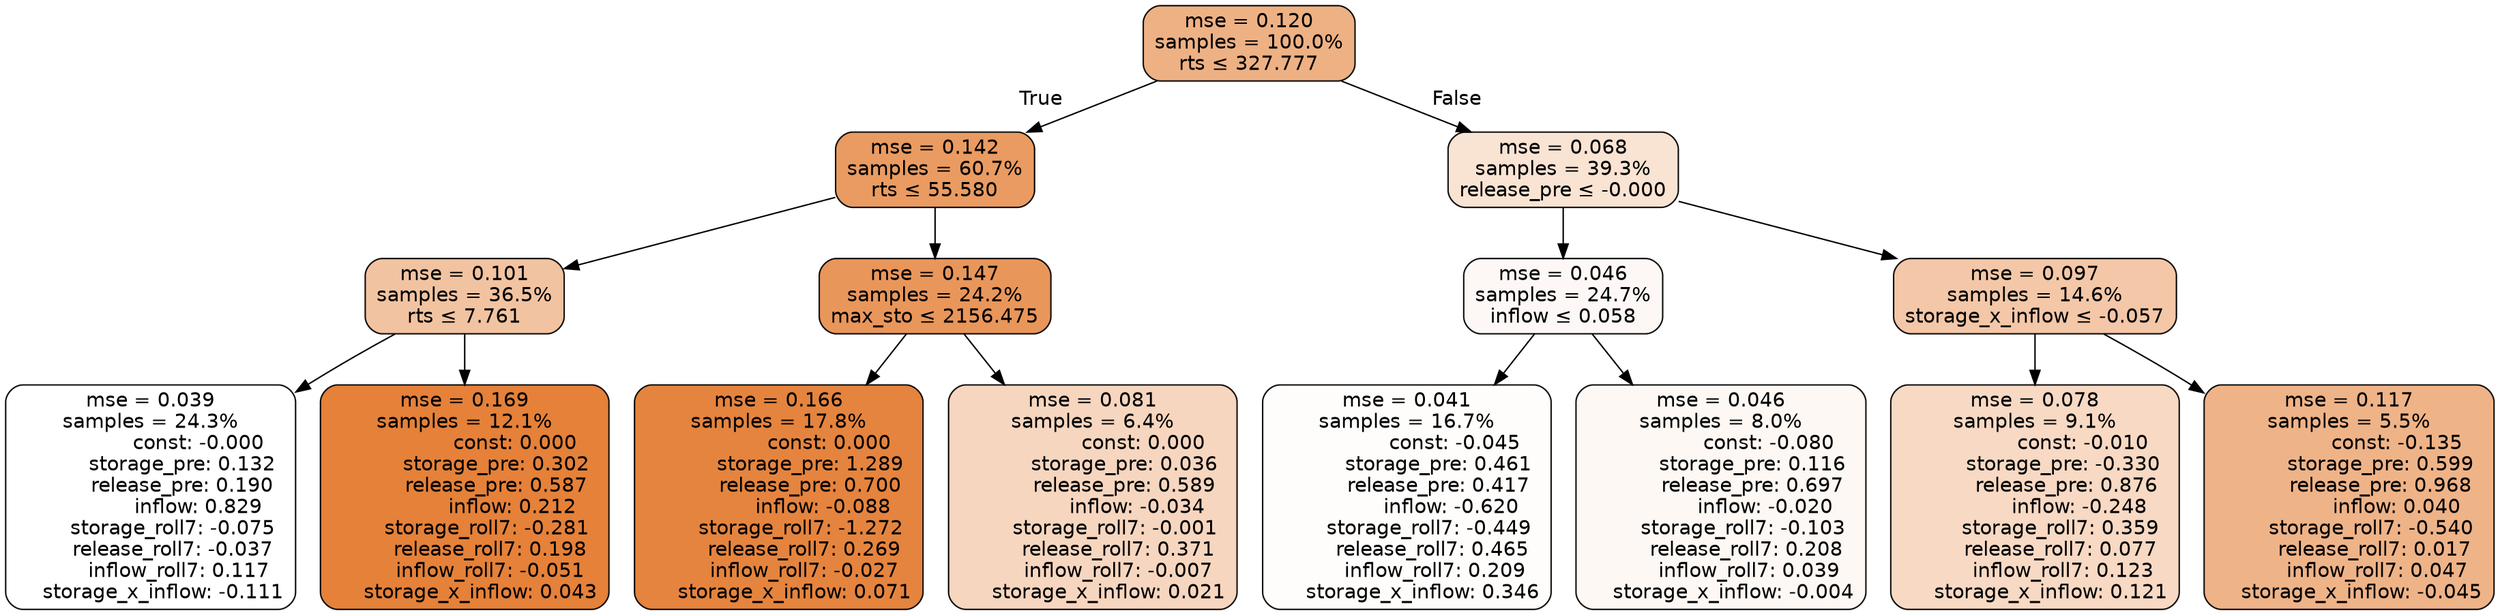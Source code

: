 digraph tree {
bgcolor="transparent"
node [shape=rectangle, style="filled, rounded", color="black", fontname=helvetica] ;
edge [fontname=helvetica] ;
	"0" [label="mse = 0.120
samples = 100.0%
rts &le; 327.777", fillcolor="#eeb184"]
	"1" [label="mse = 0.142
samples = 60.7%
rts &le; 55.580", fillcolor="#ea9b61"]
	"2" [label="mse = 0.101
samples = 36.5%
rts &le; 7.761", fillcolor="#f2c3a1"]
	"3" [label="mse = 0.039
samples = 24.3%
               const: -0.000
          storage_pre: 0.132
          release_pre: 0.190
               inflow: 0.829
       storage_roll7: -0.075
       release_roll7: -0.037
         inflow_roll7: 0.117
    storage_x_inflow: -0.111", fillcolor="#ffffff"]
	"4" [label="mse = 0.169
samples = 12.1%
                const: 0.000
          storage_pre: 0.302
          release_pre: 0.587
               inflow: 0.212
       storage_roll7: -0.281
        release_roll7: 0.198
        inflow_roll7: -0.051
     storage_x_inflow: 0.043", fillcolor="#e58139"]
	"5" [label="mse = 0.147
samples = 24.2%
max_sto &le; 2156.475", fillcolor="#e9965b"]
	"6" [label="mse = 0.166
samples = 17.8%
                const: 0.000
          storage_pre: 1.289
          release_pre: 0.700
              inflow: -0.088
       storage_roll7: -1.272
        release_roll7: 0.269
        inflow_roll7: -0.027
     storage_x_inflow: 0.071", fillcolor="#e5843e"]
	"7" [label="mse = 0.081
samples = 6.4%
                const: 0.000
          storage_pre: 0.036
          release_pre: 0.589
              inflow: -0.034
       storage_roll7: -0.001
        release_roll7: 0.371
        inflow_roll7: -0.007
     storage_x_inflow: 0.021", fillcolor="#f6d6bf"]
	"8" [label="mse = 0.068
samples = 39.3%
release_pre &le; -0.000", fillcolor="#f9e3d3"]
	"9" [label="mse = 0.046
samples = 24.7%
inflow &le; 0.058", fillcolor="#fdf8f5"]
	"10" [label="mse = 0.041
samples = 16.7%
               const: -0.045
          storage_pre: 0.461
          release_pre: 0.417
              inflow: -0.620
       storage_roll7: -0.449
        release_roll7: 0.465
         inflow_roll7: 0.209
     storage_x_inflow: 0.346", fillcolor="#fefdfc"]
	"11" [label="mse = 0.046
samples = 8.0%
               const: -0.080
          storage_pre: 0.116
          release_pre: 0.697
              inflow: -0.020
       storage_roll7: -0.103
        release_roll7: 0.208
         inflow_roll7: 0.039
    storage_x_inflow: -0.004", fillcolor="#fdf8f4"]
	"12" [label="mse = 0.097
samples = 14.6%
storage_x_inflow &le; -0.057", fillcolor="#f3c7a7"]
	"13" [label="mse = 0.078
samples = 9.1%
               const: -0.010
         storage_pre: -0.330
          release_pre: 0.876
              inflow: -0.248
        storage_roll7: 0.359
        release_roll7: 0.077
         inflow_roll7: 0.123
     storage_x_inflow: 0.121", fillcolor="#f7d9c4"]
	"14" [label="mse = 0.117
samples = 5.5%
               const: -0.135
          storage_pre: 0.599
          release_pre: 0.968
               inflow: 0.040
       storage_roll7: -0.540
        release_roll7: 0.017
         inflow_roll7: 0.047
    storage_x_inflow: -0.045", fillcolor="#efb388"]

	"0" -> "1" [labeldistance=2.5, labelangle=45, headlabel="True"]
	"1" -> "2"
	"2" -> "3"
	"2" -> "4"
	"1" -> "5"
	"5" -> "6"
	"5" -> "7"
	"0" -> "8" [labeldistance=2.5, labelangle=-45, headlabel="False"]
	"8" -> "9"
	"9" -> "10"
	"9" -> "11"
	"8" -> "12"
	"12" -> "13"
	"12" -> "14"
}